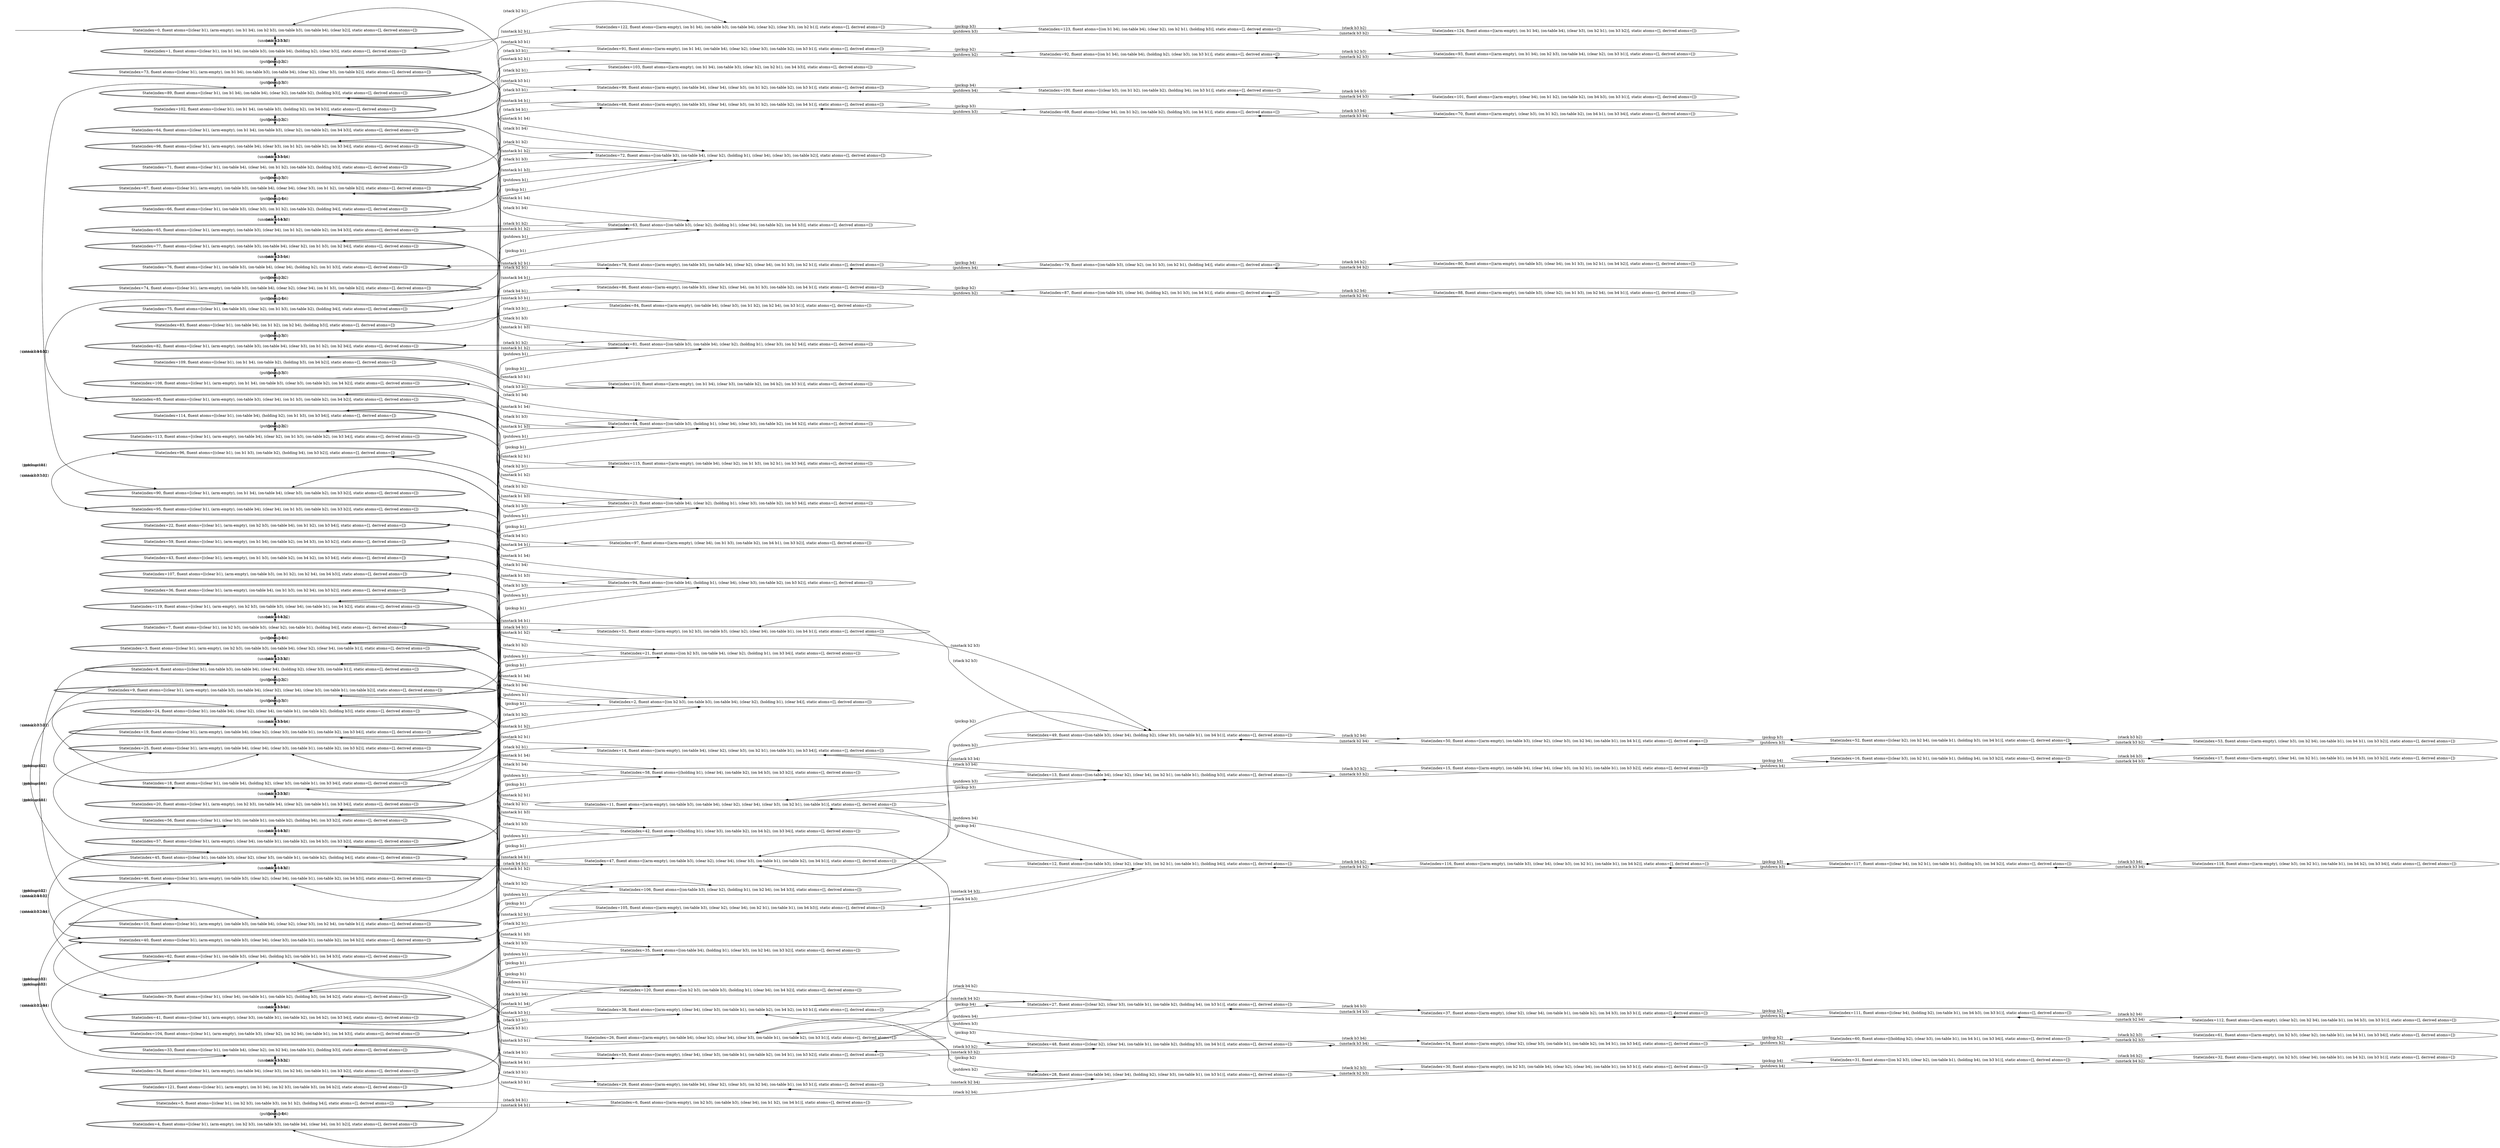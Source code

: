 digraph {
rankdir="LR"
s0[peripheries=2,label="State(index=0, fluent atoms=[(clear b1), (arm-empty), (on b1 b4), (on b2 b3), (on-table b3), (on-table b4), (clear b2)], static atoms=[], derived atoms=[])"]
s1[peripheries=2,label="State(index=1, fluent atoms=[(clear b1), (on b1 b4), (on-table b3), (on-table b4), (holding b2), (clear b3)], static atoms=[], derived atoms=[])"]
s2[label="State(index=2, fluent atoms=[(on b2 b3), (on-table b3), (on-table b4), (clear b2), (holding b1), (clear b4)], static atoms=[], derived atoms=[])"]
s3[peripheries=2,label="State(index=3, fluent atoms=[(clear b1), (arm-empty), (on b2 b3), (on-table b3), (on-table b4), (clear b2), (clear b4), (on-table b1)], static atoms=[], derived atoms=[])"]
s4[peripheries=2,label="State(index=4, fluent atoms=[(clear b1), (arm-empty), (on b2 b3), (on-table b3), (on-table b4), (clear b4), (on b1 b2)], static atoms=[], derived atoms=[])"]
s5[peripheries=2,label="State(index=5, fluent atoms=[(clear b1), (on b2 b3), (on-table b3), (on b1 b2), (holding b4)], static atoms=[], derived atoms=[])"]
s6[label="State(index=6, fluent atoms=[(arm-empty), (on b2 b3), (on-table b3), (clear b4), (on b1 b2), (on b4 b1)], static atoms=[], derived atoms=[])"]
s7[peripheries=2,label="State(index=7, fluent atoms=[(clear b1), (on b2 b3), (on-table b3), (clear b2), (on-table b1), (holding b4)], static atoms=[], derived atoms=[])"]
s8[peripheries=2,label="State(index=8, fluent atoms=[(clear b1), (on-table b3), (on-table b4), (clear b4), (holding b2), (clear b3), (on-table b1)], static atoms=[], derived atoms=[])"]
s9[peripheries=2,label="State(index=9, fluent atoms=[(clear b1), (arm-empty), (on-table b3), (on-table b4), (clear b2), (clear b4), (clear b3), (on-table b1), (on-table b2)], static atoms=[], derived atoms=[])"]
s10[peripheries=2,label="State(index=10, fluent atoms=[(clear b1), (arm-empty), (on-table b3), (on-table b4), (clear b2), (clear b3), (on b2 b4), (on-table b1)], static atoms=[], derived atoms=[])"]
s11[label="State(index=11, fluent atoms=[(arm-empty), (on-table b3), (on-table b4), (clear b2), (clear b4), (clear b3), (on b2 b1), (on-table b1)], static atoms=[], derived atoms=[])"]
s12[label="State(index=12, fluent atoms=[(on-table b3), (clear b2), (clear b3), (on b2 b1), (on-table b1), (holding b4)], static atoms=[], derived atoms=[])"]
s13[label="State(index=13, fluent atoms=[(on-table b4), (clear b2), (clear b4), (on b2 b1), (on-table b1), (holding b3)], static atoms=[], derived atoms=[])"]
s14[label="State(index=14, fluent atoms=[(arm-empty), (on-table b4), (clear b2), (clear b3), (on b2 b1), (on-table b1), (on b3 b4)], static atoms=[], derived atoms=[])"]
s15[label="State(index=15, fluent atoms=[(arm-empty), (on-table b4), (clear b4), (clear b3), (on b2 b1), (on-table b1), (on b3 b2)], static atoms=[], derived atoms=[])"]
s16[label="State(index=16, fluent atoms=[(clear b3), (on b2 b1), (on-table b1), (holding b4), (on b3 b2)], static atoms=[], derived atoms=[])"]
s17[label="State(index=17, fluent atoms=[(arm-empty), (clear b4), (on b2 b1), (on-table b1), (on b4 b3), (on b3 b2)], static atoms=[], derived atoms=[])"]
s18[peripheries=2,label="State(index=18, fluent atoms=[(clear b1), (on-table b4), (holding b2), (clear b3), (on-table b1), (on b3 b4)], static atoms=[], derived atoms=[])"]
s19[peripheries=2,label="State(index=19, fluent atoms=[(clear b1), (arm-empty), (on-table b4), (clear b2), (clear b3), (on-table b1), (on-table b2), (on b3 b4)], static atoms=[], derived atoms=[])"]
s20[peripheries=2,label="State(index=20, fluent atoms=[(clear b1), (arm-empty), (on b2 b3), (on-table b4), (clear b2), (on-table b1), (on b3 b4)], static atoms=[], derived atoms=[])"]
s21[label="State(index=21, fluent atoms=[(on b2 b3), (on-table b4), (clear b2), (holding b1), (on b3 b4)], static atoms=[], derived atoms=[])"]
s22[peripheries=2,label="State(index=22, fluent atoms=[(clear b1), (arm-empty), (on b2 b3), (on-table b4), (on b1 b2), (on b3 b4)], static atoms=[], derived atoms=[])"]
s23[label="State(index=23, fluent atoms=[(on-table b4), (clear b2), (holding b1), (clear b3), (on-table b2), (on b3 b4)], static atoms=[], derived atoms=[])"]
s24[peripheries=2,label="State(index=24, fluent atoms=[(clear b1), (on-table b4), (clear b2), (clear b4), (on-table b1), (on-table b2), (holding b3)], static atoms=[], derived atoms=[])"]
s25[peripheries=2,label="State(index=25, fluent atoms=[(clear b1), (arm-empty), (on-table b4), (clear b4), (clear b3), (on-table b1), (on-table b2), (on b3 b2)], static atoms=[], derived atoms=[])"]
s26[label="State(index=26, fluent atoms=[(arm-empty), (on-table b4), (clear b2), (clear b4), (clear b3), (on-table b1), (on-table b2), (on b3 b1)], static atoms=[], derived atoms=[])"]
s27[label="State(index=27, fluent atoms=[(clear b2), (clear b3), (on-table b1), (on-table b2), (holding b4), (on b3 b1)], static atoms=[], derived atoms=[])"]
s28[label="State(index=28, fluent atoms=[(on-table b4), (clear b4), (holding b2), (clear b3), (on-table b1), (on b3 b1)], static atoms=[], derived atoms=[])"]
s29[label="State(index=29, fluent atoms=[(arm-empty), (on-table b4), (clear b2), (clear b3), (on b2 b4), (on-table b1), (on b3 b1)], static atoms=[], derived atoms=[])"]
s30[label="State(index=30, fluent atoms=[(arm-empty), (on b2 b3), (on-table b4), (clear b2), (clear b4), (on-table b1), (on b3 b1)], static atoms=[], derived atoms=[])"]
s31[label="State(index=31, fluent atoms=[(on b2 b3), (clear b2), (on-table b1), (holding b4), (on b3 b1)], static atoms=[], derived atoms=[])"]
s32[label="State(index=32, fluent atoms=[(arm-empty), (on b2 b3), (clear b4), (on-table b1), (on b4 b2), (on b3 b1)], static atoms=[], derived atoms=[])"]
s33[peripheries=2,label="State(index=33, fluent atoms=[(clear b1), (on-table b4), (clear b2), (on b2 b4), (on-table b1), (holding b3)], static atoms=[], derived atoms=[])"]
s34[peripheries=2,label="State(index=34, fluent atoms=[(clear b1), (arm-empty), (on-table b4), (clear b3), (on b2 b4), (on-table b1), (on b3 b2)], static atoms=[], derived atoms=[])"]
s35[label="State(index=35, fluent atoms=[(on-table b4), (holding b1), (clear b3), (on b2 b4), (on b3 b2)], static atoms=[], derived atoms=[])"]
s36[peripheries=2,label="State(index=36, fluent atoms=[(clear b1), (arm-empty), (on-table b4), (on b1 b3), (on b2 b4), (on b3 b2)], static atoms=[], derived atoms=[])"]
s37[label="State(index=37, fluent atoms=[(arm-empty), (clear b2), (clear b4), (on-table b1), (on-table b2), (on b4 b3), (on b3 b1)], static atoms=[], derived atoms=[])"]
s38[label="State(index=38, fluent atoms=[(arm-empty), (clear b4), (clear b3), (on-table b1), (on-table b2), (on b4 b2), (on b3 b1)], static atoms=[], derived atoms=[])"]
s39[peripheries=2,label="State(index=39, fluent atoms=[(clear b1), (clear b4), (on-table b1), (on-table b2), (holding b3), (on b4 b2)], static atoms=[], derived atoms=[])"]
s40[peripheries=2,label="State(index=40, fluent atoms=[(clear b1), (arm-empty), (on-table b3), (clear b4), (clear b3), (on-table b1), (on-table b2), (on b4 b2)], static atoms=[], derived atoms=[])"]
s41[peripheries=2,label="State(index=41, fluent atoms=[(clear b1), (arm-empty), (clear b3), (on-table b1), (on-table b2), (on b4 b2), (on b3 b4)], static atoms=[], derived atoms=[])"]
s42[label="State(index=42, fluent atoms=[(holding b1), (clear b3), (on-table b2), (on b4 b2), (on b3 b4)], static atoms=[], derived atoms=[])"]
s43[peripheries=2,label="State(index=43, fluent atoms=[(clear b1), (arm-empty), (on b1 b3), (on-table b2), (on b4 b2), (on b3 b4)], static atoms=[], derived atoms=[])"]
s44[label="State(index=44, fluent atoms=[(on-table b3), (holding b1), (clear b4), (clear b3), (on-table b2), (on b4 b2)], static atoms=[], derived atoms=[])"]
s45[peripheries=2,label="State(index=45, fluent atoms=[(clear b1), (on-table b3), (clear b2), (clear b3), (on-table b1), (on-table b2), (holding b4)], static atoms=[], derived atoms=[])"]
s46[peripheries=2,label="State(index=46, fluent atoms=[(clear b1), (arm-empty), (on-table b3), (clear b2), (clear b4), (on-table b1), (on-table b2), (on b4 b3)], static atoms=[], derived atoms=[])"]
s47[label="State(index=47, fluent atoms=[(arm-empty), (on-table b3), (clear b2), (clear b4), (clear b3), (on-table b1), (on-table b2), (on b4 b1)], static atoms=[], derived atoms=[])"]
s48[label="State(index=48, fluent atoms=[(clear b2), (clear b4), (on-table b1), (on-table b2), (holding b3), (on b4 b1)], static atoms=[], derived atoms=[])"]
s49[label="State(index=49, fluent atoms=[(on-table b3), (clear b4), (holding b2), (clear b3), (on-table b1), (on b4 b1)], static atoms=[], derived atoms=[])"]
s50[label="State(index=50, fluent atoms=[(arm-empty), (on-table b3), (clear b2), (clear b3), (on b2 b4), (on-table b1), (on b4 b1)], static atoms=[], derived atoms=[])"]
s51[label="State(index=51, fluent atoms=[(arm-empty), (on b2 b3), (on-table b3), (clear b2), (clear b4), (on-table b1), (on b4 b1)], static atoms=[], derived atoms=[])"]
s52[label="State(index=52, fluent atoms=[(clear b2), (on b2 b4), (on-table b1), (holding b3), (on b4 b1)], static atoms=[], derived atoms=[])"]
s53[label="State(index=53, fluent atoms=[(arm-empty), (clear b3), (on b2 b4), (on-table b1), (on b4 b1), (on b3 b2)], static atoms=[], derived atoms=[])"]
s54[label="State(index=54, fluent atoms=[(arm-empty), (clear b2), (clear b3), (on-table b1), (on-table b2), (on b4 b1), (on b3 b4)], static atoms=[], derived atoms=[])"]
s55[label="State(index=55, fluent atoms=[(arm-empty), (clear b4), (clear b3), (on-table b1), (on-table b2), (on b4 b1), (on b3 b2)], static atoms=[], derived atoms=[])"]
s56[peripheries=2,label="State(index=56, fluent atoms=[(clear b1), (clear b3), (on-table b1), (on-table b2), (holding b4), (on b3 b2)], static atoms=[], derived atoms=[])"]
s57[peripheries=2,label="State(index=57, fluent atoms=[(clear b1), (arm-empty), (clear b4), (on-table b1), (on-table b2), (on b4 b3), (on b3 b2)], static atoms=[], derived atoms=[])"]
s58[label="State(index=58, fluent atoms=[(holding b1), (clear b4), (on-table b2), (on b4 b3), (on b3 b2)], static atoms=[], derived atoms=[])"]
s59[peripheries=2,label="State(index=59, fluent atoms=[(clear b1), (arm-empty), (on b1 b4), (on-table b2), (on b4 b3), (on b3 b2)], static atoms=[], derived atoms=[])"]
s60[label="State(index=60, fluent atoms=[(holding b2), (clear b3), (on-table b1), (on b4 b1), (on b3 b4)], static atoms=[], derived atoms=[])"]
s61[label="State(index=61, fluent atoms=[(arm-empty), (on b2 b3), (clear b2), (on-table b1), (on b4 b1), (on b3 b4)], static atoms=[], derived atoms=[])"]
s62[peripheries=2,label="State(index=62, fluent atoms=[(clear b1), (on-table b3), (clear b4), (holding b2), (on-table b1), (on b4 b3)], static atoms=[], derived atoms=[])"]
s63[label="State(index=63, fluent atoms=[(on-table b3), (clear b2), (holding b1), (clear b4), (on-table b2), (on b4 b3)], static atoms=[], derived atoms=[])"]
s64[peripheries=2,label="State(index=64, fluent atoms=[(clear b1), (arm-empty), (on b1 b4), (on-table b3), (clear b2), (on-table b2), (on b4 b3)], static atoms=[], derived atoms=[])"]
s65[peripheries=2,label="State(index=65, fluent atoms=[(clear b1), (arm-empty), (on-table b3), (clear b4), (on b1 b2), (on-table b2), (on b4 b3)], static atoms=[], derived atoms=[])"]
s66[peripheries=2,label="State(index=66, fluent atoms=[(clear b1), (on-table b3), (clear b3), (on b1 b2), (on-table b2), (holding b4)], static atoms=[], derived atoms=[])"]
s67[peripheries=2,label="State(index=67, fluent atoms=[(clear b1), (arm-empty), (on-table b3), (on-table b4), (clear b4), (clear b3), (on b1 b2), (on-table b2)], static atoms=[], derived atoms=[])"]
s68[label="State(index=68, fluent atoms=[(arm-empty), (on-table b3), (clear b4), (clear b3), (on b1 b2), (on-table b2), (on b4 b1)], static atoms=[], derived atoms=[])"]
s69[label="State(index=69, fluent atoms=[(clear b4), (on b1 b2), (on-table b2), (holding b3), (on b4 b1)], static atoms=[], derived atoms=[])"]
s70[label="State(index=70, fluent atoms=[(arm-empty), (clear b3), (on b1 b2), (on-table b2), (on b4 b1), (on b3 b4)], static atoms=[], derived atoms=[])"]
s71[peripheries=2,label="State(index=71, fluent atoms=[(clear b1), (on-table b4), (clear b4), (on b1 b2), (on-table b2), (holding b3)], static atoms=[], derived atoms=[])"]
s72[label="State(index=72, fluent atoms=[(on-table b3), (on-table b4), (clear b2), (holding b1), (clear b4), (clear b3), (on-table b2)], static atoms=[], derived atoms=[])"]
s73[peripheries=2,label="State(index=73, fluent atoms=[(clear b1), (arm-empty), (on b1 b4), (on-table b3), (on-table b4), (clear b2), (clear b3), (on-table b2)], static atoms=[], derived atoms=[])"]
s74[peripheries=2,label="State(index=74, fluent atoms=[(clear b1), (arm-empty), (on-table b3), (on-table b4), (clear b2), (clear b4), (on b1 b3), (on-table b2)], static atoms=[], derived atoms=[])"]
s75[peripheries=2,label="State(index=75, fluent atoms=[(clear b1), (on-table b3), (clear b2), (on b1 b3), (on-table b2), (holding b4)], static atoms=[], derived atoms=[])"]
s76[peripheries=2,label="State(index=76, fluent atoms=[(clear b1), (on-table b3), (on-table b4), (clear b4), (holding b2), (on b1 b3)], static atoms=[], derived atoms=[])"]
s77[peripheries=2,label="State(index=77, fluent atoms=[(clear b1), (arm-empty), (on-table b3), (on-table b4), (clear b2), (on b1 b3), (on b2 b4)], static atoms=[], derived atoms=[])"]
s78[label="State(index=78, fluent atoms=[(arm-empty), (on-table b3), (on-table b4), (clear b2), (clear b4), (on b1 b3), (on b2 b1)], static atoms=[], derived atoms=[])"]
s79[label="State(index=79, fluent atoms=[(on-table b3), (clear b2), (on b1 b3), (on b2 b1), (holding b4)], static atoms=[], derived atoms=[])"]
s80[label="State(index=80, fluent atoms=[(arm-empty), (on-table b3), (clear b4), (on b1 b3), (on b2 b1), (on b4 b2)], static atoms=[], derived atoms=[])"]
s81[label="State(index=81, fluent atoms=[(on-table b3), (on-table b4), (clear b2), (holding b1), (clear b3), (on b2 b4)], static atoms=[], derived atoms=[])"]
s82[peripheries=2,label="State(index=82, fluent atoms=[(clear b1), (arm-empty), (on-table b3), (on-table b4), (clear b3), (on b1 b2), (on b2 b4)], static atoms=[], derived atoms=[])"]
s83[peripheries=2,label="State(index=83, fluent atoms=[(clear b1), (on-table b4), (on b1 b2), (on b2 b4), (holding b3)], static atoms=[], derived atoms=[])"]
s84[label="State(index=84, fluent atoms=[(arm-empty), (on-table b4), (clear b3), (on b1 b2), (on b2 b4), (on b3 b1)], static atoms=[], derived atoms=[])"]
s85[peripheries=2,label="State(index=85, fluent atoms=[(clear b1), (arm-empty), (on-table b3), (clear b4), (on b1 b3), (on-table b2), (on b4 b2)], static atoms=[], derived atoms=[])"]
s86[label="State(index=86, fluent atoms=[(arm-empty), (on-table b3), (clear b2), (clear b4), (on b1 b3), (on-table b2), (on b4 b1)], static atoms=[], derived atoms=[])"]
s87[label="State(index=87, fluent atoms=[(on-table b3), (clear b4), (holding b2), (on b1 b3), (on b4 b1)], static atoms=[], derived atoms=[])"]
s88[label="State(index=88, fluent atoms=[(arm-empty), (on-table b3), (clear b2), (on b1 b3), (on b2 b4), (on b4 b1)], static atoms=[], derived atoms=[])"]
s89[peripheries=2,label="State(index=89, fluent atoms=[(clear b1), (on b1 b4), (on-table b4), (clear b2), (on-table b2), (holding b3)], static atoms=[], derived atoms=[])"]
s90[peripheries=2,label="State(index=90, fluent atoms=[(clear b1), (arm-empty), (on b1 b4), (on-table b4), (clear b3), (on-table b2), (on b3 b2)], static atoms=[], derived atoms=[])"]
s91[label="State(index=91, fluent atoms=[(arm-empty), (on b1 b4), (on-table b4), (clear b2), (clear b3), (on-table b2), (on b3 b1)], static atoms=[], derived atoms=[])"]
s92[label="State(index=92, fluent atoms=[(on b1 b4), (on-table b4), (holding b2), (clear b3), (on b3 b1)], static atoms=[], derived atoms=[])"]
s93[label="State(index=93, fluent atoms=[(arm-empty), (on b1 b4), (on b2 b3), (on-table b4), (clear b2), (on b3 b1)], static atoms=[], derived atoms=[])"]
s94[label="State(index=94, fluent atoms=[(on-table b4), (holding b1), (clear b4), (clear b3), (on-table b2), (on b3 b2)], static atoms=[], derived atoms=[])"]
s95[peripheries=2,label="State(index=95, fluent atoms=[(clear b1), (arm-empty), (on-table b4), (clear b4), (on b1 b3), (on-table b2), (on b3 b2)], static atoms=[], derived atoms=[])"]
s96[peripheries=2,label="State(index=96, fluent atoms=[(clear b1), (on b1 b3), (on-table b2), (holding b4), (on b3 b2)], static atoms=[], derived atoms=[])"]
s97[label="State(index=97, fluent atoms=[(arm-empty), (clear b4), (on b1 b3), (on-table b2), (on b4 b1), (on b3 b2)], static atoms=[], derived atoms=[])"]
s98[peripheries=2,label="State(index=98, fluent atoms=[(clear b1), (arm-empty), (on-table b4), (clear b3), (on b1 b2), (on-table b2), (on b3 b4)], static atoms=[], derived atoms=[])"]
s99[label="State(index=99, fluent atoms=[(arm-empty), (on-table b4), (clear b4), (clear b3), (on b1 b2), (on-table b2), (on b3 b1)], static atoms=[], derived atoms=[])"]
s100[label="State(index=100, fluent atoms=[(clear b3), (on b1 b2), (on-table b2), (holding b4), (on b3 b1)], static atoms=[], derived atoms=[])"]
s101[label="State(index=101, fluent atoms=[(arm-empty), (clear b4), (on b1 b2), (on-table b2), (on b4 b3), (on b3 b1)], static atoms=[], derived atoms=[])"]
s102[peripheries=2,label="State(index=102, fluent atoms=[(clear b1), (on b1 b4), (on-table b3), (holding b2), (on b4 b3)], static atoms=[], derived atoms=[])"]
s103[label="State(index=103, fluent atoms=[(arm-empty), (on b1 b4), (on-table b3), (clear b2), (on b2 b1), (on b4 b3)], static atoms=[], derived atoms=[])"]
s104[peripheries=2,label="State(index=104, fluent atoms=[(clear b1), (arm-empty), (on-table b3), (clear b2), (on b2 b4), (on-table b1), (on b4 b3)], static atoms=[], derived atoms=[])"]
s105[label="State(index=105, fluent atoms=[(arm-empty), (on-table b3), (clear b2), (clear b4), (on b2 b1), (on-table b1), (on b4 b3)], static atoms=[], derived atoms=[])"]
s106[label="State(index=106, fluent atoms=[(on-table b3), (clear b2), (holding b1), (on b2 b4), (on b4 b3)], static atoms=[], derived atoms=[])"]
s107[peripheries=2,label="State(index=107, fluent atoms=[(clear b1), (arm-empty), (on-table b3), (on b1 b2), (on b2 b4), (on b4 b3)], static atoms=[], derived atoms=[])"]
s108[peripheries=2,label="State(index=108, fluent atoms=[(clear b1), (arm-empty), (on b1 b4), (on-table b3), (clear b3), (on-table b2), (on b4 b2)], static atoms=[], derived atoms=[])"]
s109[peripheries=2,label="State(index=109, fluent atoms=[(clear b1), (on b1 b4), (on-table b2), (holding b3), (on b4 b2)], static atoms=[], derived atoms=[])"]
s110[label="State(index=110, fluent atoms=[(arm-empty), (on b1 b4), (clear b3), (on-table b2), (on b4 b2), (on b3 b1)], static atoms=[], derived atoms=[])"]
s111[label="State(index=111, fluent atoms=[(clear b4), (holding b2), (on-table b1), (on b4 b3), (on b3 b1)], static atoms=[], derived atoms=[])"]
s112[label="State(index=112, fluent atoms=[(arm-empty), (clear b2), (on b2 b4), (on-table b1), (on b4 b3), (on b3 b1)], static atoms=[], derived atoms=[])"]
s113[peripheries=2,label="State(index=113, fluent atoms=[(clear b1), (arm-empty), (on-table b4), (clear b2), (on b1 b3), (on-table b2), (on b3 b4)], static atoms=[], derived atoms=[])"]
s114[peripheries=2,label="State(index=114, fluent atoms=[(clear b1), (on-table b4), (holding b2), (on b1 b3), (on b3 b4)], static atoms=[], derived atoms=[])"]
s115[label="State(index=115, fluent atoms=[(arm-empty), (on-table b4), (clear b2), (on b1 b3), (on b2 b1), (on b3 b4)], static atoms=[], derived atoms=[])"]
s116[label="State(index=116, fluent atoms=[(arm-empty), (on-table b3), (clear b4), (clear b3), (on b2 b1), (on-table b1), (on b4 b2)], static atoms=[], derived atoms=[])"]
s117[label="State(index=117, fluent atoms=[(clear b4), (on b2 b1), (on-table b1), (holding b3), (on b4 b2)], static atoms=[], derived atoms=[])"]
s118[label="State(index=118, fluent atoms=[(arm-empty), (clear b3), (on b2 b1), (on-table b1), (on b4 b2), (on b3 b4)], static atoms=[], derived atoms=[])"]
s119[peripheries=2,label="State(index=119, fluent atoms=[(clear b1), (arm-empty), (on b2 b3), (on-table b3), (clear b4), (on-table b1), (on b4 b2)], static atoms=[], derived atoms=[])"]
s120[label="State(index=120, fluent atoms=[(on b2 b3), (on-table b3), (holding b1), (clear b4), (on b4 b2)], static atoms=[], derived atoms=[])"]
s121[peripheries=2,label="State(index=121, fluent atoms=[(clear b1), (arm-empty), (on b1 b4), (on b2 b3), (on-table b3), (on b4 b2)], static atoms=[], derived atoms=[])"]
s122[label="State(index=122, fluent atoms=[(arm-empty), (on b1 b4), (on-table b3), (on-table b4), (clear b2), (clear b3), (on b2 b1)], static atoms=[], derived atoms=[])"]
s123[label="State(index=123, fluent atoms=[(on b1 b4), (on-table b4), (clear b2), (on b2 b1), (holding b3)], static atoms=[], derived atoms=[])"]
s124[label="State(index=124, fluent atoms=[(arm-empty), (on b1 b4), (on-table b4), (clear b3), (on b2 b1), (on b3 b2)], static atoms=[], derived atoms=[])"]
Dangling [ label = "", style = invis ]
{ rank = same; Dangling }
Dangling -> s0
{ rank = same; s17,s32,s53,s61,s112,s118}
{ rank = same; s16,s31,s52,s60,s111,s117}
{ rank = same; s15,s30,s37,s50,s54,s70,s80,s88,s93,s101,s116,s124}
{ rank = same; s12,s13,s27,s28,s48,s49,s69,s79,s87,s92,s100,s123}
{ rank = same; s2,s6,s11,s14,s21,s23,s26,s29,s35,s38,s42,s44,s47,s51,s55,s58,s63,s68,s72,s78,s81,s84,s86,s91,s94,s97,s99,s103,s105,s106,s110,s115,s120,s122}
{ rank = same; s0,s1,s3,s4,s5,s7,s8,s9,s10,s18,s19,s20,s22,s24,s25,s33,s34,s36,s39,s40,s41,s43,s45,s46,s56,s57,s59,s62,s64,s65,s66,s67,s71,s73,s74,s75,s76,s77,s82,s83,s85,s89,s90,s95,s96,s98,s102,s104,s107,s108,s109,s113,s114,s119,s121}
s0->s1 [label="(unstack b2 b3)"]
s0->s2 [label="(unstack b1 b4)"]
s2->s3 [label="(putdown b1)"]
s2->s0 [label="(stack b1 b4)"]
s2->s4 [label="(stack b1 b2)"]
s4->s5 [label="(pickup b4)"]
s4->s2 [label="(unstack b1 b2)"]
s5->s4 [label="(putdown b4)"]
s5->s6 [label="(stack b4 b1)"]
s6->s5 [label="(unstack b4 b1)"]
s3->s7 [label="(pickup b4)"]
s3->s2 [label="(pickup b1)"]
s3->s8 [label="(unstack b2 b3)"]
s8->s9 [label="(putdown b2)"]
s8->s10 [label="(stack b2 b4)"]
s8->s3 [label="(stack b2 b3)"]
s8->s11 [label="(stack b2 b1)"]
s11->s12 [label="(pickup b4)"]
s11->s13 [label="(pickup b3)"]
s11->s8 [label="(unstack b2 b1)"]
s13->s11 [label="(putdown b3)"]
s13->s14 [label="(stack b3 b4)"]
s13->s15 [label="(stack b3 b2)"]
s15->s16 [label="(pickup b4)"]
s15->s13 [label="(unstack b3 b2)"]
s16->s15 [label="(putdown b4)"]
s16->s17 [label="(stack b4 b3)"]
s17->s16 [label="(unstack b4 b3)"]
s14->s13 [label="(unstack b3 b4)"]
s14->s18 [label="(unstack b2 b1)"]
s18->s19 [label="(putdown b2)"]
s18->s20 [label="(stack b2 b3)"]
s18->s14 [label="(stack b2 b1)"]
s20->s21 [label="(pickup b1)"]
s20->s18 [label="(unstack b2 b3)"]
s21->s20 [label="(putdown b1)"]
s21->s22 [label="(stack b1 b2)"]
s22->s21 [label="(unstack b1 b2)"]
s19->s18 [label="(pickup b2)"]
s19->s23 [label="(pickup b1)"]
s19->s24 [label="(unstack b3 b4)"]
s24->s9 [label="(putdown b3)"]
s24->s19 [label="(stack b3 b4)"]
s24->s25 [label="(stack b3 b2)"]
s24->s26 [label="(stack b3 b1)"]
s26->s27 [label="(pickup b4)"]
s26->s28 [label="(pickup b2)"]
s26->s24 [label="(unstack b3 b1)"]
s28->s26 [label="(putdown b2)"]
s28->s29 [label="(stack b2 b4)"]
s28->s30 [label="(stack b2 b3)"]
s30->s31 [label="(pickup b4)"]
s30->s28 [label="(unstack b2 b3)"]
s31->s30 [label="(putdown b4)"]
s31->s32 [label="(stack b4 b2)"]
s32->s31 [label="(unstack b4 b2)"]
s29->s33 [label="(unstack b3 b1)"]
s29->s28 [label="(unstack b2 b4)"]
s33->s10 [label="(putdown b3)"]
s33->s34 [label="(stack b3 b2)"]
s33->s29 [label="(stack b3 b1)"]
s34->s35 [label="(pickup b1)"]
s34->s33 [label="(unstack b3 b2)"]
s35->s34 [label="(putdown b1)"]
s35->s36 [label="(stack b1 b3)"]
s36->s35 [label="(unstack b1 b3)"]
s27->s26 [label="(putdown b4)"]
s27->s37 [label="(stack b4 b3)"]
s27->s38 [label="(stack b4 b2)"]
s38->s27 [label="(unstack b4 b2)"]
s38->s39 [label="(unstack b3 b1)"]
s39->s40 [label="(putdown b3)"]
s39->s41 [label="(stack b3 b4)"]
s39->s38 [label="(stack b3 b1)"]
s41->s42 [label="(pickup b1)"]
s41->s39 [label="(unstack b3 b4)"]
s42->s41 [label="(putdown b1)"]
s42->s43 [label="(stack b1 b3)"]
s43->s42 [label="(unstack b1 b3)"]
s40->s39 [label="(pickup b3)"]
s40->s44 [label="(pickup b1)"]
s40->s45 [label="(unstack b4 b2)"]
s45->s9 [label="(putdown b4)"]
s45->s46 [label="(stack b4 b3)"]
s45->s40 [label="(stack b4 b2)"]
s45->s47 [label="(stack b4 b1)"]
s47->s48 [label="(pickup b3)"]
s47->s49 [label="(pickup b2)"]
s47->s45 [label="(unstack b4 b1)"]
s49->s47 [label="(putdown b2)"]
s49->s50 [label="(stack b2 b4)"]
s49->s51 [label="(stack b2 b3)"]
s51->s7 [label="(unstack b4 b1)"]
s51->s49 [label="(unstack b2 b3)"]
s50->s52 [label="(pickup b3)"]
s50->s49 [label="(unstack b2 b4)"]
s52->s50 [label="(putdown b3)"]
s52->s53 [label="(stack b3 b2)"]
s53->s52 [label="(unstack b3 b2)"]
s48->s47 [label="(putdown b3)"]
s48->s54 [label="(stack b3 b4)"]
s48->s55 [label="(stack b3 b2)"]
s55->s56 [label="(unstack b4 b1)"]
s55->s48 [label="(unstack b3 b2)"]
s56->s25 [label="(putdown b4)"]
s56->s57 [label="(stack b4 b3)"]
s56->s55 [label="(stack b4 b1)"]
s57->s58 [label="(pickup b1)"]
s57->s56 [label="(unstack b4 b3)"]
s58->s57 [label="(putdown b1)"]
s58->s59 [label="(stack b1 b4)"]
s59->s58 [label="(unstack b1 b4)"]
s54->s60 [label="(pickup b2)"]
s54->s48 [label="(unstack b3 b4)"]
s60->s54 [label="(putdown b2)"]
s60->s61 [label="(stack b2 b3)"]
s61->s60 [label="(unstack b2 b3)"]
s46->s62 [label="(pickup b2)"]
s46->s63 [label="(pickup b1)"]
s46->s45 [label="(unstack b4 b3)"]
s63->s46 [label="(putdown b1)"]
s63->s64 [label="(stack b1 b4)"]
s63->s65 [label="(stack b1 b2)"]
s65->s66 [label="(unstack b4 b3)"]
s65->s63 [label="(unstack b1 b2)"]
s66->s67 [label="(putdown b4)"]
s66->s65 [label="(stack b4 b3)"]
s66->s68 [label="(stack b4 b1)"]
s68->s69 [label="(pickup b3)"]
s68->s66 [label="(unstack b4 b1)"]
s69->s68 [label="(putdown b3)"]
s69->s70 [label="(stack b3 b4)"]
s70->s69 [label="(unstack b3 b4)"]
s67->s66 [label="(pickup b4)"]
s67->s71 [label="(pickup b3)"]
s67->s72 [label="(unstack b1 b2)"]
s72->s9 [label="(putdown b1)"]
s72->s73 [label="(stack b1 b4)"]
s72->s74 [label="(stack b1 b3)"]
s72->s67 [label="(stack b1 b2)"]
s74->s75 [label="(pickup b4)"]
s74->s76 [label="(pickup b2)"]
s74->s72 [label="(unstack b1 b3)"]
s76->s74 [label="(putdown b2)"]
s76->s77 [label="(stack b2 b4)"]
s76->s78 [label="(stack b2 b1)"]
s78->s79 [label="(pickup b4)"]
s78->s76 [label="(unstack b2 b1)"]
s79->s78 [label="(putdown b4)"]
s79->s80 [label="(stack b4 b2)"]
s80->s79 [label="(unstack b4 b2)"]
s77->s76 [label="(unstack b2 b4)"]
s77->s81 [label="(unstack b1 b3)"]
s81->s10 [label="(putdown b1)"]
s81->s77 [label="(stack b1 b3)"]
s81->s82 [label="(stack b1 b2)"]
s82->s83 [label="(pickup b3)"]
s82->s81 [label="(unstack b1 b2)"]
s83->s82 [label="(putdown b3)"]
s83->s84 [label="(stack b3 b1)"]
s84->s83 [label="(unstack b3 b1)"]
s75->s74 [label="(putdown b4)"]
s75->s85 [label="(stack b4 b2)"]
s75->s86 [label="(stack b4 b1)"]
s86->s87 [label="(pickup b2)"]
s86->s75 [label="(unstack b4 b1)"]
s87->s86 [label="(putdown b2)"]
s87->s88 [label="(stack b2 b4)"]
s88->s87 [label="(unstack b2 b4)"]
s85->s75 [label="(unstack b4 b2)"]
s85->s44 [label="(unstack b1 b3)"]
s73->s89 [label="(pickup b3)"]
s73->s1 [label="(pickup b2)"]
s73->s72 [label="(unstack b1 b4)"]
s89->s73 [label="(putdown b3)"]
s89->s90 [label="(stack b3 b2)"]
s89->s91 [label="(stack b3 b1)"]
s91->s92 [label="(pickup b2)"]
s91->s89 [label="(unstack b3 b1)"]
s92->s91 [label="(putdown b2)"]
s92->s93 [label="(stack b2 b3)"]
s93->s92 [label="(unstack b2 b3)"]
s90->s89 [label="(unstack b3 b2)"]
s90->s94 [label="(unstack b1 b4)"]
s94->s25 [label="(putdown b1)"]
s94->s90 [label="(stack b1 b4)"]
s94->s95 [label="(stack b1 b3)"]
s95->s96 [label="(pickup b4)"]
s95->s94 [label="(unstack b1 b3)"]
s96->s95 [label="(putdown b4)"]
s96->s97 [label="(stack b4 b1)"]
s97->s96 [label="(unstack b4 b1)"]
s71->s67 [label="(putdown b3)"]
s71->s98 [label="(stack b3 b4)"]
s71->s99 [label="(stack b3 b1)"]
s99->s100 [label="(pickup b4)"]
s99->s71 [label="(unstack b3 b1)"]
s100->s99 [label="(putdown b4)"]
s100->s101 [label="(stack b4 b3)"]
s101->s100 [label="(unstack b4 b3)"]
s98->s71 [label="(unstack b3 b4)"]
s98->s23 [label="(unstack b1 b2)"]
s64->s102 [label="(pickup b2)"]
s64->s63 [label="(unstack b1 b4)"]
s102->s64 [label="(putdown b2)"]
s102->s103 [label="(stack b2 b1)"]
s103->s102 [label="(unstack b2 b1)"]
s62->s46 [label="(putdown b2)"]
s62->s104 [label="(stack b2 b4)"]
s62->s105 [label="(stack b2 b1)"]
s105->s12 [label="(unstack b4 b3)"]
s105->s62 [label="(unstack b2 b1)"]
s104->s106 [label="(pickup b1)"]
s104->s62 [label="(unstack b2 b4)"]
s106->s104 [label="(putdown b1)"]
s106->s107 [label="(stack b1 b2)"]
s107->s106 [label="(unstack b1 b2)"]
s44->s40 [label="(putdown b1)"]
s44->s108 [label="(stack b1 b4)"]
s44->s85 [label="(stack b1 b3)"]
s108->s109 [label="(pickup b3)"]
s108->s44 [label="(unstack b1 b4)"]
s109->s108 [label="(putdown b3)"]
s109->s110 [label="(stack b3 b1)"]
s110->s109 [label="(unstack b3 b1)"]
s37->s111 [label="(pickup b2)"]
s37->s27 [label="(unstack b4 b3)"]
s111->s37 [label="(putdown b2)"]
s111->s112 [label="(stack b2 b4)"]
s112->s111 [label="(unstack b2 b4)"]
s25->s56 [label="(pickup b4)"]
s25->s94 [label="(pickup b1)"]
s25->s24 [label="(unstack b3 b2)"]
s23->s19 [label="(putdown b1)"]
s23->s113 [label="(stack b1 b3)"]
s23->s98 [label="(stack b1 b2)"]
s113->s114 [label="(pickup b2)"]
s113->s23 [label="(unstack b1 b3)"]
s114->s113 [label="(putdown b2)"]
s114->s115 [label="(stack b2 b1)"]
s115->s114 [label="(unstack b2 b1)"]
s12->s11 [label="(putdown b4)"]
s12->s105 [label="(stack b4 b3)"]
s12->s116 [label="(stack b4 b2)"]
s116->s117 [label="(pickup b3)"]
s116->s12 [label="(unstack b4 b2)"]
s117->s116 [label="(putdown b3)"]
s117->s118 [label="(stack b3 b4)"]
s118->s117 [label="(unstack b3 b4)"]
s10->s33 [label="(pickup b3)"]
s10->s81 [label="(pickup b1)"]
s10->s8 [label="(unstack b2 b4)"]
s9->s45 [label="(pickup b4)"]
s9->s24 [label="(pickup b3)"]
s9->s8 [label="(pickup b2)"]
s9->s72 [label="(pickup b1)"]
s7->s3 [label="(putdown b4)"]
s7->s119 [label="(stack b4 b2)"]
s7->s51 [label="(stack b4 b1)"]
s119->s120 [label="(pickup b1)"]
s119->s7 [label="(unstack b4 b2)"]
s120->s119 [label="(putdown b1)"]
s120->s121 [label="(stack b1 b4)"]
s121->s120 [label="(unstack b1 b4)"]
s1->s73 [label="(putdown b2)"]
s1->s0 [label="(stack b2 b3)"]
s1->s122 [label="(stack b2 b1)"]
s122->s123 [label="(pickup b3)"]
s122->s1 [label="(unstack b2 b1)"]
s123->s122 [label="(putdown b3)"]
s123->s124 [label="(stack b3 b2)"]
s124->s123 [label="(unstack b3 b2)"]
}
